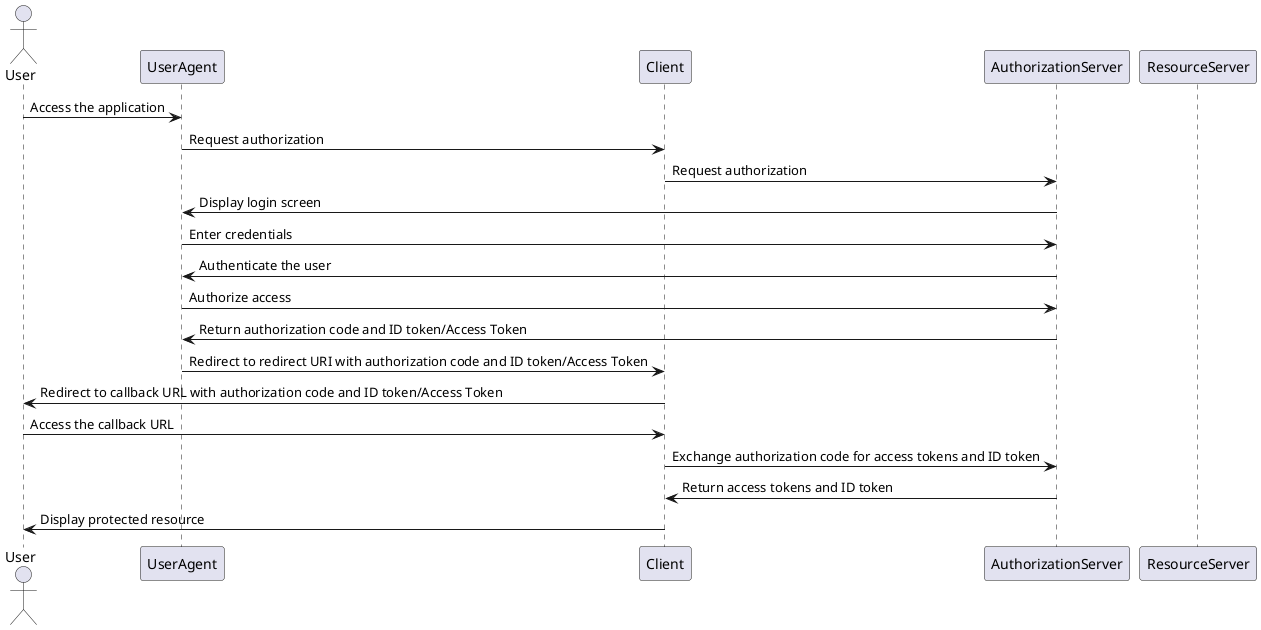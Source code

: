 @startuml

actor User
participant UserAgent
participant Client
participant AuthorizationServer
participant ResourceServer

User -> UserAgent: Access the application
UserAgent -> Client: Request authorization
Client -> AuthorizationServer: Request authorization
AuthorizationServer -> UserAgent: Display login screen
UserAgent -> AuthorizationServer: Enter credentials
AuthorizationServer -> UserAgent: Authenticate the user
UserAgent -> AuthorizationServer: Authorize access
AuthorizationServer -> UserAgent: Return authorization code and ID token/Access Token
UserAgent -> Client: Redirect to redirect URI with authorization code and ID token/Access Token
Client -> User: Redirect to callback URL with authorization code and ID token/Access Token
User -> Client: Access the callback URL
Client -> AuthorizationServer: Exchange authorization code for access tokens and ID token
AuthorizationServer -> Client: Return access tokens and ID token
Client -> User: Display protected resource

@enduml
